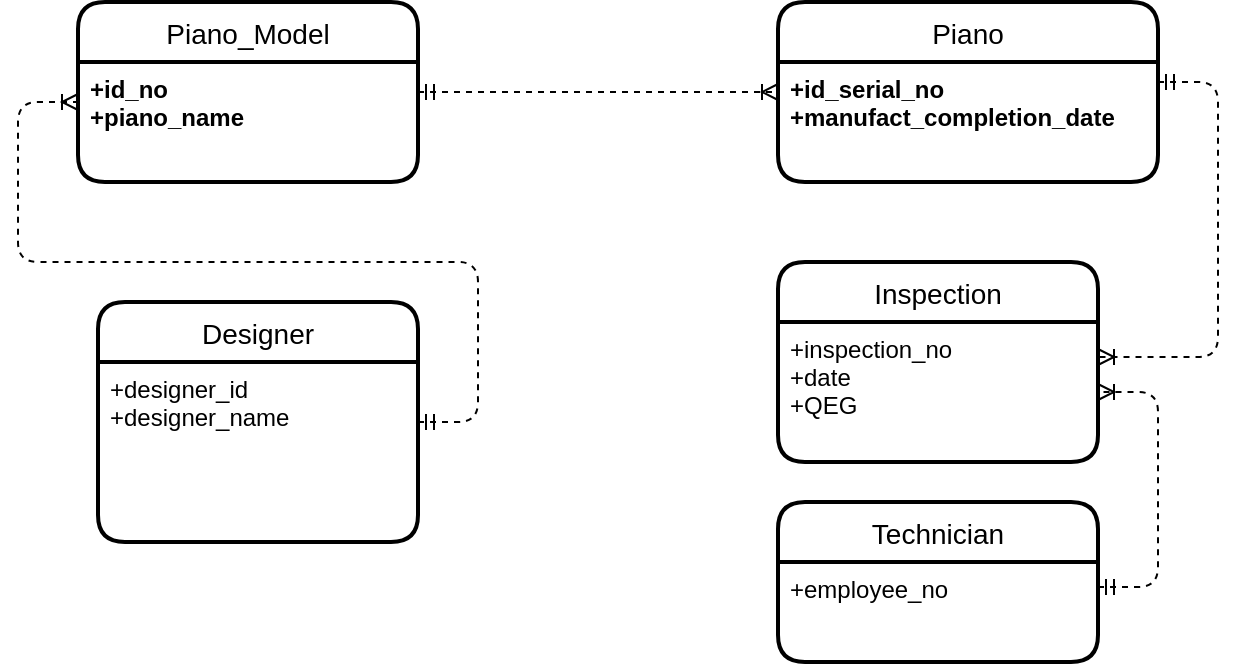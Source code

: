 <mxfile version="13.8.1" type="github">
  <diagram id="R2lEEEUBdFMjLlhIrx00" name="Page-1">
    <mxGraphModel dx="782" dy="403" grid="1" gridSize="10" guides="1" tooltips="1" connect="1" arrows="1" fold="1" page="1" pageScale="1" pageWidth="850" pageHeight="1100" math="0" shadow="0" extFonts="Permanent Marker^https://fonts.googleapis.com/css?family=Permanent+Marker">
      <root>
        <mxCell id="0" />
        <mxCell id="1" parent="0" />
        <mxCell id="3rl7oUPLw8-FhLQ5muPx-7" value="Piano_Model" style="swimlane;childLayout=stackLayout;horizontal=1;startSize=30;horizontalStack=0;rounded=1;fontSize=14;fontStyle=0;strokeWidth=2;resizeParent=0;resizeLast=1;shadow=0;dashed=0;align=center;" vertex="1" parent="1">
          <mxGeometry x="40" y="70" width="170" height="90" as="geometry" />
        </mxCell>
        <mxCell id="3rl7oUPLw8-FhLQ5muPx-8" value="+id_no&#xa;+piano_name" style="align=left;strokeColor=none;fillColor=none;spacingLeft=4;fontSize=12;verticalAlign=top;resizable=0;rotatable=0;part=1;fontStyle=1" vertex="1" parent="3rl7oUPLw8-FhLQ5muPx-7">
          <mxGeometry y="30" width="170" height="60" as="geometry" />
        </mxCell>
        <mxCell id="3rl7oUPLw8-FhLQ5muPx-9" style="edgeStyle=orthogonalEdgeStyle;rounded=0;orthogonalLoop=1;jettySize=auto;html=1;exitX=0.5;exitY=1;exitDx=0;exitDy=0;" edge="1" parent="3rl7oUPLw8-FhLQ5muPx-7" source="3rl7oUPLw8-FhLQ5muPx-8" target="3rl7oUPLw8-FhLQ5muPx-8">
          <mxGeometry relative="1" as="geometry" />
        </mxCell>
        <mxCell id="3rl7oUPLw8-FhLQ5muPx-32" value="" style="edgeStyle=entityRelationEdgeStyle;fontSize=12;html=1;endArrow=ERoneToMany;startArrow=ERmandOne;dashed=1;endFill=0;" edge="1" parent="1">
          <mxGeometry width="100" height="100" relative="1" as="geometry">
            <mxPoint x="210" y="280" as="sourcePoint" />
            <mxPoint x="40" y="120" as="targetPoint" />
          </mxGeometry>
        </mxCell>
        <mxCell id="3rl7oUPLw8-FhLQ5muPx-33" value="" style="edgeStyle=entityRelationEdgeStyle;fontSize=12;html=1;endArrow=ERoneToMany;startArrow=ERmandOne;dashed=1;endFill=0;exitX=1;exitY=0.25;exitDx=0;exitDy=0;" edge="1" parent="1" source="3rl7oUPLw8-FhLQ5muPx-8">
          <mxGeometry width="100" height="100" relative="1" as="geometry">
            <mxPoint x="430" y="220" as="sourcePoint" />
            <mxPoint x="390" y="115" as="targetPoint" />
          </mxGeometry>
        </mxCell>
        <mxCell id="3rl7oUPLw8-FhLQ5muPx-34" value="" style="edgeStyle=entityRelationEdgeStyle;fontSize=12;html=1;endArrow=ERoneToMany;startArrow=ERmandOne;dashed=1;endFill=0;entryX=1;entryY=0.25;entryDx=0;entryDy=0;" edge="1" parent="1" target="3rl7oUPLw8-FhLQ5muPx-16">
          <mxGeometry width="100" height="100" relative="1" as="geometry">
            <mxPoint x="580" y="110" as="sourcePoint" />
            <mxPoint x="625" y="180" as="targetPoint" />
          </mxGeometry>
        </mxCell>
        <mxCell id="3rl7oUPLw8-FhLQ5muPx-36" value="" style="edgeStyle=entityRelationEdgeStyle;fontSize=12;html=1;endArrow=ERoneToMany;startArrow=ERmandOne;dashed=1;endFill=0;exitX=1;exitY=0.25;exitDx=0;exitDy=0;entryX=1;entryY=0.5;entryDx=0;entryDy=0;" edge="1" parent="1" source="3rl7oUPLw8-FhLQ5muPx-18" target="3rl7oUPLw8-FhLQ5muPx-16">
          <mxGeometry width="100" height="100" relative="1" as="geometry">
            <mxPoint x="200" y="340" as="sourcePoint" />
            <mxPoint x="440" y="340" as="targetPoint" />
          </mxGeometry>
        </mxCell>
        <mxCell id="3rl7oUPLw8-FhLQ5muPx-11" value="Piano" style="swimlane;childLayout=stackLayout;horizontal=1;startSize=30;horizontalStack=0;rounded=1;fontSize=14;fontStyle=0;strokeWidth=2;resizeParent=0;resizeLast=1;shadow=0;dashed=0;align=center;" vertex="1" parent="1">
          <mxGeometry x="390" y="70" width="190" height="90" as="geometry" />
        </mxCell>
        <mxCell id="3rl7oUPLw8-FhLQ5muPx-12" value="+id_serial_no&#xa;+manufact_completion_date" style="align=left;strokeColor=none;fillColor=none;spacingLeft=4;fontSize=12;verticalAlign=top;resizable=0;rotatable=0;part=1;fontStyle=1" vertex="1" parent="3rl7oUPLw8-FhLQ5muPx-11">
          <mxGeometry y="30" width="190" height="60" as="geometry" />
        </mxCell>
        <mxCell id="3rl7oUPLw8-FhLQ5muPx-15" value="Inspection" style="swimlane;childLayout=stackLayout;horizontal=1;startSize=30;horizontalStack=0;rounded=1;fontSize=14;fontStyle=0;strokeWidth=2;resizeParent=0;resizeLast=1;shadow=0;dashed=0;align=center;" vertex="1" parent="1">
          <mxGeometry x="390" y="200" width="160" height="100" as="geometry" />
        </mxCell>
        <mxCell id="3rl7oUPLw8-FhLQ5muPx-16" value="+inspection_no&#xa;+date&#xa;+QEG" style="align=left;strokeColor=none;fillColor=none;spacingLeft=4;fontSize=12;verticalAlign=top;resizable=0;rotatable=0;part=1;" vertex="1" parent="3rl7oUPLw8-FhLQ5muPx-15">
          <mxGeometry y="30" width="160" height="70" as="geometry" />
        </mxCell>
        <mxCell id="3rl7oUPLw8-FhLQ5muPx-17" value="Technician" style="swimlane;childLayout=stackLayout;horizontal=1;startSize=30;horizontalStack=0;rounded=1;fontSize=14;fontStyle=0;strokeWidth=2;resizeParent=0;resizeLast=1;shadow=0;dashed=0;align=center;" vertex="1" parent="1">
          <mxGeometry x="390" y="320" width="160" height="80" as="geometry" />
        </mxCell>
        <mxCell id="3rl7oUPLw8-FhLQ5muPx-18" value="+employee_no&#xa;" style="align=left;strokeColor=none;fillColor=none;spacingLeft=4;fontSize=12;verticalAlign=top;resizable=0;rotatable=0;part=1;" vertex="1" parent="3rl7oUPLw8-FhLQ5muPx-17">
          <mxGeometry y="30" width="160" height="50" as="geometry" />
        </mxCell>
        <mxCell id="3rl7oUPLw8-FhLQ5muPx-45" value="Designer" style="swimlane;childLayout=stackLayout;horizontal=1;startSize=30;horizontalStack=0;rounded=1;fontSize=14;fontStyle=0;strokeWidth=2;resizeParent=0;resizeLast=1;shadow=0;dashed=0;align=center;" vertex="1" parent="1">
          <mxGeometry x="50" y="220" width="160" height="120" as="geometry" />
        </mxCell>
        <mxCell id="3rl7oUPLw8-FhLQ5muPx-46" value="+designer_id&#xa;+designer_name" style="align=left;strokeColor=none;fillColor=none;spacingLeft=4;fontSize=12;verticalAlign=top;resizable=0;rotatable=0;part=1;fontStyle=0" vertex="1" parent="3rl7oUPLw8-FhLQ5muPx-45">
          <mxGeometry y="30" width="160" height="90" as="geometry" />
        </mxCell>
      </root>
    </mxGraphModel>
  </diagram>
</mxfile>
